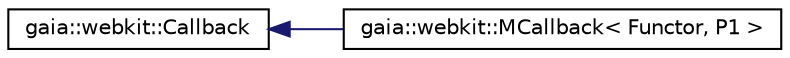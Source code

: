 digraph G
{
  edge [fontname="Helvetica",fontsize="10",labelfontname="Helvetica",labelfontsize="10"];
  node [fontname="Helvetica",fontsize="10",shape=record];
  rankdir=LR;
  Node1 [label="gaia::webkit::Callback",height=0.2,width=0.4,color="black", fillcolor="white", style="filled",URL="$d2/d16/classgaia_1_1webkit_1_1_callback.html"];
  Node1 -> Node2 [dir=back,color="midnightblue",fontsize="10",style="solid",fontname="Helvetica"];
  Node2 [label="gaia::webkit::MCallback\< Functor, P1 \>",height=0.2,width=0.4,color="black", fillcolor="white", style="filled",URL="$d0/dcc/classgaia_1_1webkit_1_1_m_callback.html"];
}
